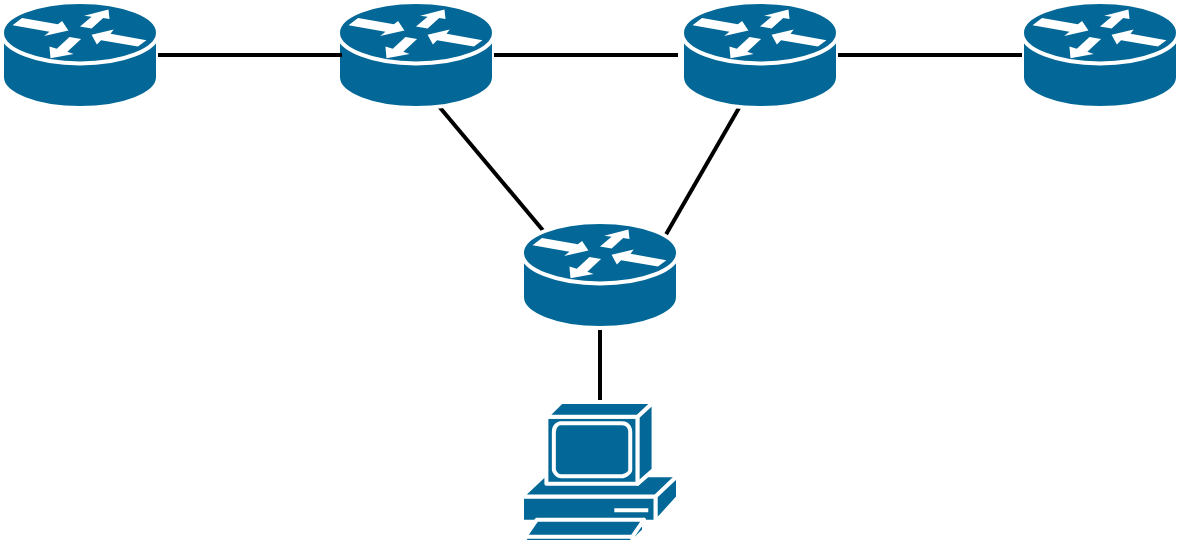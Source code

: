 <mxfile version="12.7.9" type="device"><diagram id="J3U_a3CAXJ_ZPXsQA6u-" name="Page-1"><mxGraphModel dx="1388" dy="811" grid="1" gridSize="10" guides="1" tooltips="1" connect="1" arrows="1" fold="1" page="1" pageScale="1" pageWidth="827" pageHeight="1169" math="0" shadow="0"><root><mxCell id="0"/><mxCell id="1" parent="0"/><mxCell id="6A25p5_ZUAqNLQLATWZP-13" value="" style="line;strokeWidth=2;html=1;rotation=90;" vertex="1" parent="1"><mxGeometry x="363" y="410" width="92" height="10" as="geometry"/></mxCell><mxCell id="6A25p5_ZUAqNLQLATWZP-12" value="" style="line;strokeWidth=2;html=1;rotation=-240;" vertex="1" parent="1"><mxGeometry x="414" y="310" width="92" height="10" as="geometry"/></mxCell><mxCell id="6A25p5_ZUAqNLQLATWZP-11" value="" style="line;strokeWidth=2;html=1;rotation=50;" vertex="1" parent="1"><mxGeometry x="310" y="310" width="92" height="10" as="geometry"/></mxCell><mxCell id="6A25p5_ZUAqNLQLATWZP-1" value="" style="shape=mxgraph.cisco.routers.router;html=1;pointerEvents=1;dashed=0;fillColor=#036897;strokeColor=#ffffff;strokeWidth=2;verticalLabelPosition=bottom;verticalAlign=top;align=center;outlineConnect=0;" vertex="1" parent="1"><mxGeometry x="450" y="230" width="78" height="53" as="geometry"/></mxCell><mxCell id="6A25p5_ZUAqNLQLATWZP-2" value="" style="shape=mxgraph.cisco.routers.router;html=1;pointerEvents=1;dashed=0;fillColor=#036897;strokeColor=#ffffff;strokeWidth=2;verticalLabelPosition=bottom;verticalAlign=top;align=center;outlineConnect=0;" vertex="1" parent="1"><mxGeometry x="278" y="230" width="78" height="53" as="geometry"/></mxCell><mxCell id="6A25p5_ZUAqNLQLATWZP-3" value="" style="shape=mxgraph.cisco.routers.router;html=1;pointerEvents=1;dashed=0;fillColor=#036897;strokeColor=#ffffff;strokeWidth=2;verticalLabelPosition=bottom;verticalAlign=top;align=center;outlineConnect=0;" vertex="1" parent="1"><mxGeometry x="370" y="340" width="78" height="53" as="geometry"/></mxCell><mxCell id="6A25p5_ZUAqNLQLATWZP-4" value="" style="shape=mxgraph.cisco.routers.router;html=1;pointerEvents=1;dashed=0;fillColor=#036897;strokeColor=#ffffff;strokeWidth=2;verticalLabelPosition=bottom;verticalAlign=top;align=center;outlineConnect=0;" vertex="1" parent="1"><mxGeometry x="620" y="230" width="78" height="53" as="geometry"/></mxCell><mxCell id="6A25p5_ZUAqNLQLATWZP-5" value="" style="shape=mxgraph.cisco.routers.router;html=1;pointerEvents=1;dashed=0;fillColor=#036897;strokeColor=#ffffff;strokeWidth=2;verticalLabelPosition=bottom;verticalAlign=top;align=center;outlineConnect=0;" vertex="1" parent="1"><mxGeometry x="110" y="230" width="78" height="53" as="geometry"/></mxCell><mxCell id="6A25p5_ZUAqNLQLATWZP-6" value="" style="shape=mxgraph.cisco.computers_and_peripherals.pc;html=1;pointerEvents=1;dashed=0;fillColor=#036897;strokeColor=#ffffff;strokeWidth=2;verticalLabelPosition=bottom;verticalAlign=top;align=center;outlineConnect=0;" vertex="1" parent="1"><mxGeometry x="370" y="430" width="78" height="70" as="geometry"/></mxCell><mxCell id="6A25p5_ZUAqNLQLATWZP-8" value="" style="line;strokeWidth=2;html=1;" vertex="1" parent="1"><mxGeometry x="188" y="251.5" width="92" height="10" as="geometry"/></mxCell><mxCell id="6A25p5_ZUAqNLQLATWZP-9" value="" style="line;strokeWidth=2;html=1;" vertex="1" parent="1"><mxGeometry x="356" y="251.5" width="92" height="10" as="geometry"/></mxCell><mxCell id="6A25p5_ZUAqNLQLATWZP-10" value="" style="line;strokeWidth=2;html=1;" vertex="1" parent="1"><mxGeometry x="528" y="251.5" width="92" height="10" as="geometry"/></mxCell></root></mxGraphModel></diagram></mxfile>